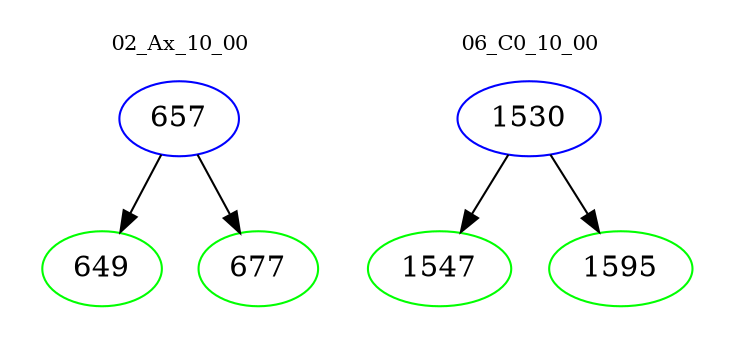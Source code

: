 digraph{
subgraph cluster_0 {
color = white
label = "02_Ax_10_00";
fontsize=10;
T0_657 [label="657", color="blue"]
T0_657 -> T0_649 [color="black"]
T0_649 [label="649", color="green"]
T0_657 -> T0_677 [color="black"]
T0_677 [label="677", color="green"]
}
subgraph cluster_1 {
color = white
label = "06_C0_10_00";
fontsize=10;
T1_1530 [label="1530", color="blue"]
T1_1530 -> T1_1547 [color="black"]
T1_1547 [label="1547", color="green"]
T1_1530 -> T1_1595 [color="black"]
T1_1595 [label="1595", color="green"]
}
}
